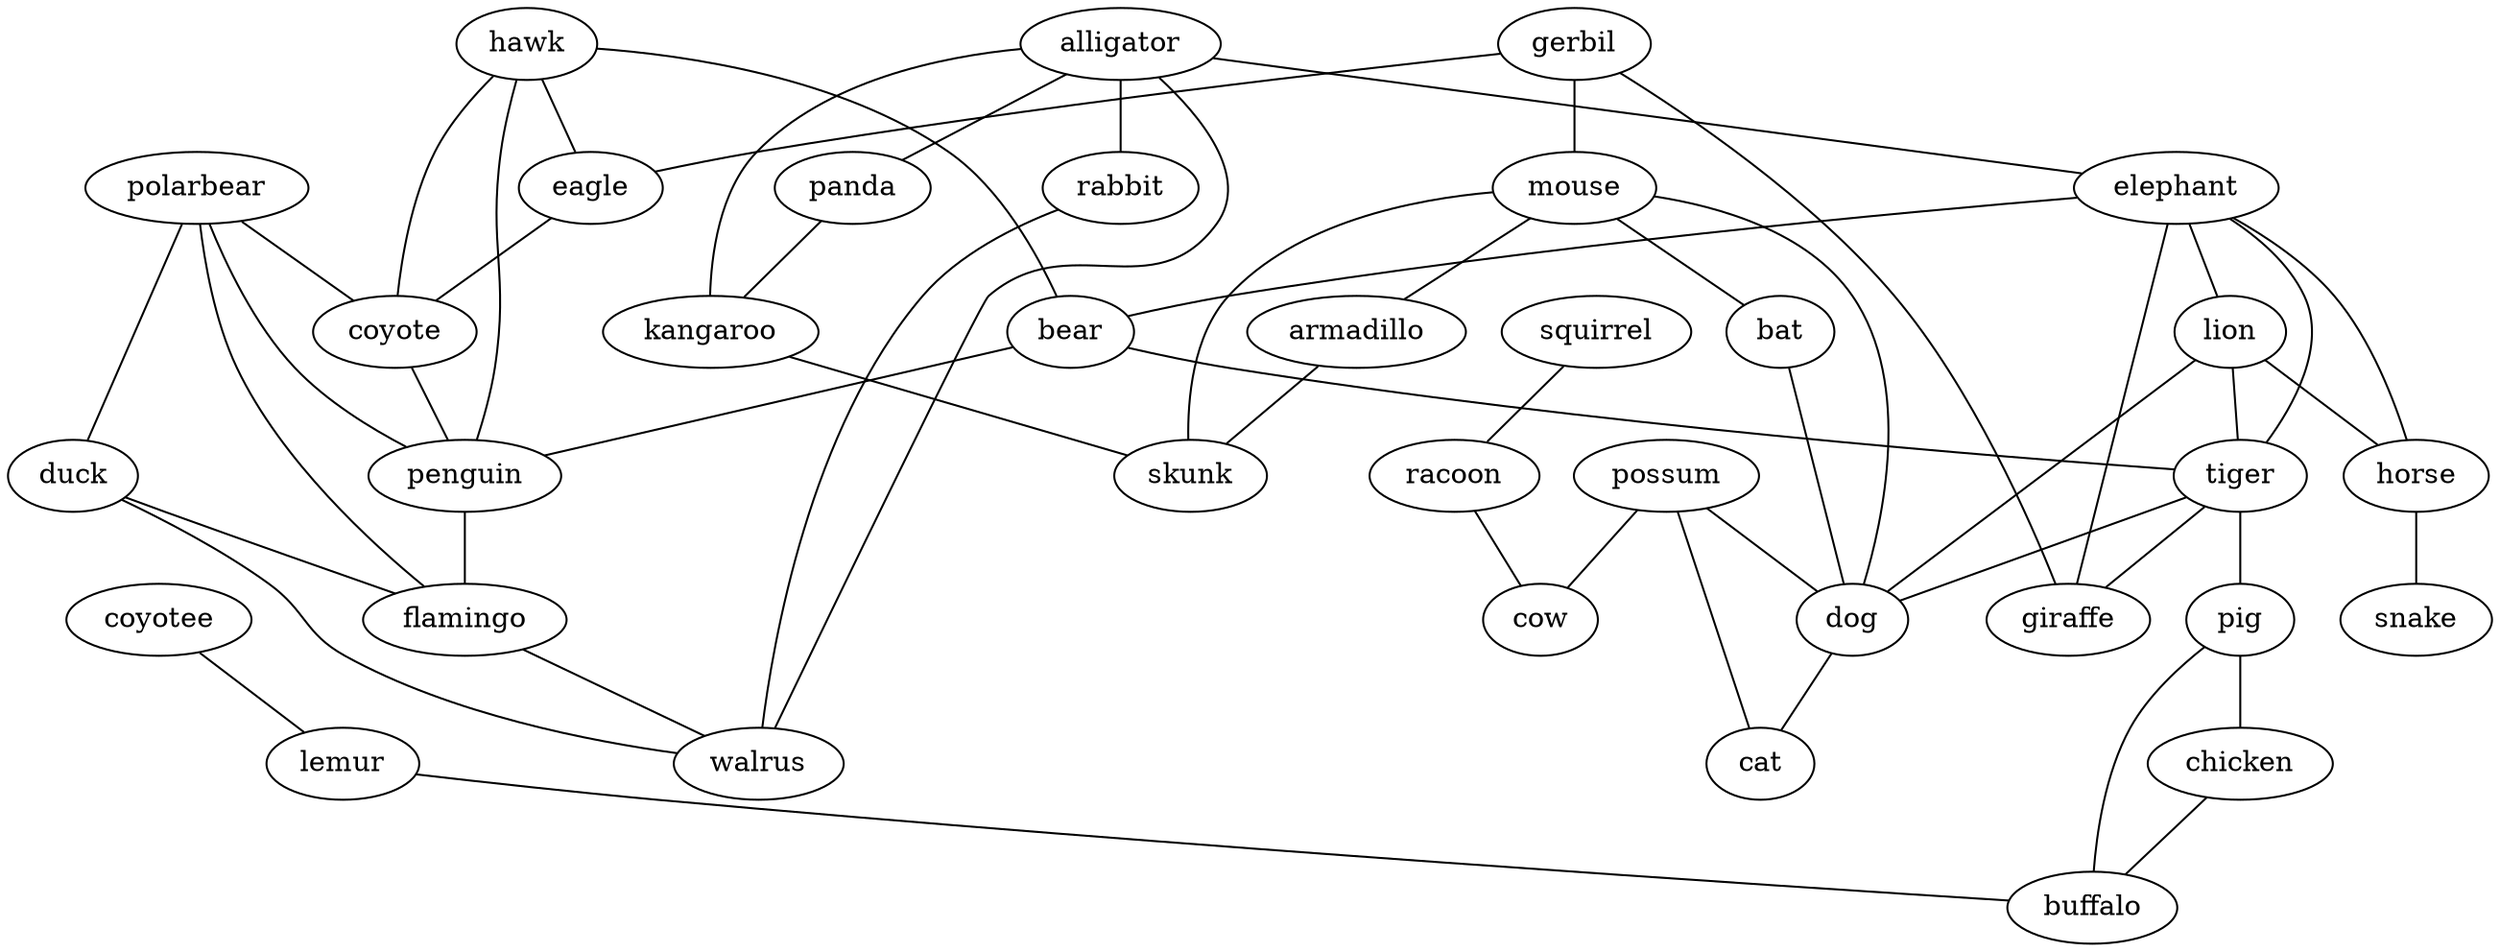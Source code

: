 strict graph G {
polarbear;
duck;
hawk;
gerbil;
alligator;
mouse;
panda;
elephant;
coyotee;
eagle;
squirrel;
lion;
kangaroo;
horse;
bear;
tiger;
possum;
giraffe;
armadillo;
snake;
rabbit;
coyote;
pig;
penguin;
racoon;
bat;
flamingo;
cow;
walrus;
lemur;
dog;
cat;
chicken;
skunk;
buffalo;
polarbear -- duck  [weight=1];
polarbear -- coyote  [weight=1];
polarbear -- flamingo  [weight=1];
polarbear -- penguin  [weight=1];
duck -- flamingo  [weight=1];
duck -- walrus  [weight=1];
hawk -- eagle  [weight=1];
hawk -- bear  [weight=1];
hawk -- coyote  [weight=1];
hawk -- penguin  [weight=1];
gerbil -- eagle  [weight=1];
gerbil -- giraffe  [weight=1];
gerbil -- mouse  [weight=1];
alligator -- kangaroo  [weight=1];
alligator -- rabbit  [weight=1];
alligator -- elephant  [weight=1];
alligator -- walrus  [weight=1];
alligator -- panda  [weight=1];
mouse -- bat  [weight=1];
mouse -- skunk  [weight=1];
mouse -- dog  [weight=1];
mouse -- armadillo  [weight=1];
panda -- kangaroo  [weight=1];
elephant -- horse  [weight=1];
elephant -- bear  [weight=1];
elephant -- tiger  [weight=1];
elephant -- lion  [weight=1];
elephant -- giraffe  [weight=1];
coyotee -- lemur  [weight=1];
eagle -- coyote  [weight=1];
squirrel -- racoon  [weight=1];
lion -- horse  [weight=1];
lion -- dog  [weight=1];
lion -- tiger  [weight=1];
kangaroo -- skunk  [weight=1];
horse -- snake  [weight=1];
bear -- tiger  [weight=1];
bear -- penguin  [weight=1];
tiger -- dog  [weight=1];
tiger -- pig  [weight=1];
tiger -- giraffe  [weight=1];
possum -- dog  [weight=1];
possum -- cow  [weight=1];
possum -- cat  [weight=1];
armadillo -- skunk  [weight=1];
rabbit -- walrus  [weight=1];
coyote -- penguin  [weight=1];
pig -- chicken  [weight=1];
pig -- buffalo  [weight=1];
penguin -- flamingo  [weight=1];
racoon -- cow  [weight=1];
bat -- dog  [weight=1];
flamingo -- walrus  [weight=1];
lemur -- buffalo  [weight=1];
dog -- cat  [weight=1];
chicken -- buffalo  [weight=1];
}
